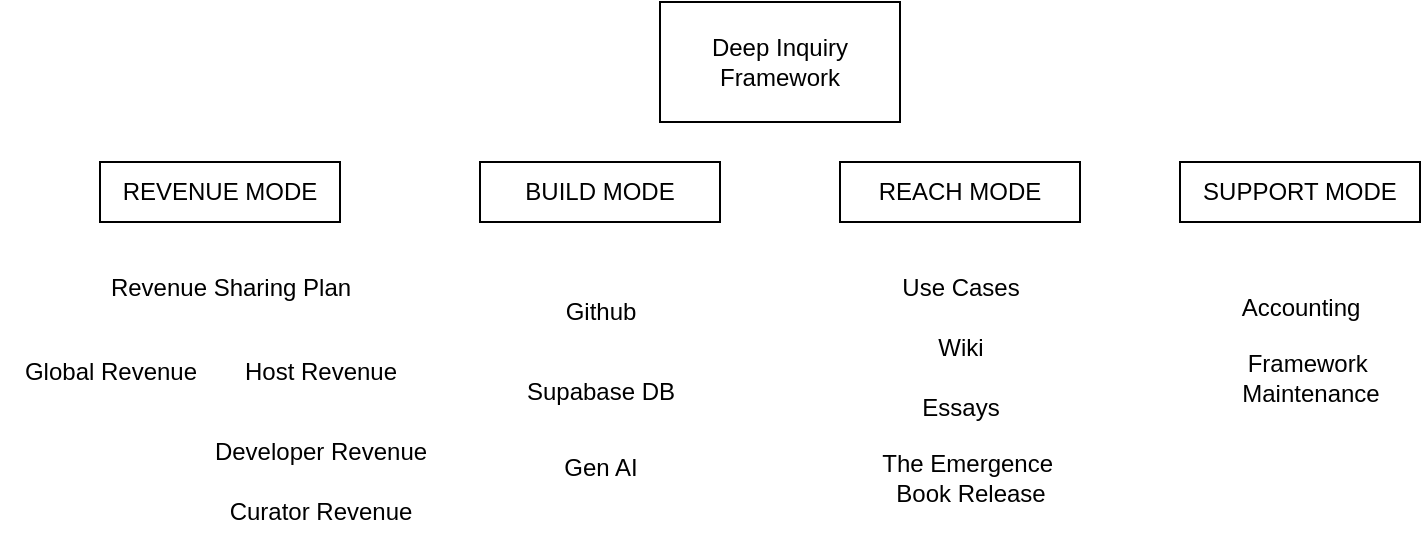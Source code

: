 <mxfile version="25.0.3">
  <diagram name="Page-1" id="UYU0pVVrhXmgeACe_DIZ">
    <mxGraphModel dx="869" dy="450" grid="1" gridSize="10" guides="1" tooltips="1" connect="1" arrows="1" fold="1" page="1" pageScale="1" pageWidth="850" pageHeight="1100" math="0" shadow="0">
      <root>
        <mxCell id="0" />
        <mxCell id="1" parent="0" />
        <mxCell id="BVEGe99WdlnJOCE__2Kp-1" value="Deep Inquiry Framework" style="rounded=0;whiteSpace=wrap;html=1;" parent="1" vertex="1">
          <mxGeometry x="440" y="30" width="120" height="60" as="geometry" />
        </mxCell>
        <mxCell id="BVEGe99WdlnJOCE__2Kp-5" value="Global Revenue" style="text;html=1;align=center;verticalAlign=middle;resizable=0;points=[];autosize=1;strokeColor=none;fillColor=none;" parent="1" vertex="1">
          <mxGeometry x="110" y="200" width="110" height="30" as="geometry" />
        </mxCell>
        <mxCell id="BVEGe99WdlnJOCE__2Kp-6" value="Host Revenue" style="text;html=1;align=center;verticalAlign=middle;resizable=0;points=[];autosize=1;strokeColor=none;fillColor=none;" parent="1" vertex="1">
          <mxGeometry x="220" y="200" width="100" height="30" as="geometry" />
        </mxCell>
        <mxCell id="BVEGe99WdlnJOCE__2Kp-7" value="Curator Revenue" style="text;html=1;align=center;verticalAlign=middle;resizable=0;points=[];autosize=1;strokeColor=none;fillColor=none;" parent="1" vertex="1">
          <mxGeometry x="215" y="270" width="110" height="30" as="geometry" />
        </mxCell>
        <mxCell id="BVEGe99WdlnJOCE__2Kp-8" value="Developer Revenue" style="text;html=1;align=center;verticalAlign=middle;resizable=0;points=[];autosize=1;strokeColor=none;fillColor=none;" parent="1" vertex="1">
          <mxGeometry x="205" y="240" width="130" height="30" as="geometry" />
        </mxCell>
        <mxCell id="BVEGe99WdlnJOCE__2Kp-9" value="Wiki" style="text;html=1;align=center;verticalAlign=middle;resizable=0;points=[];autosize=1;strokeColor=none;fillColor=none;" parent="1" vertex="1">
          <mxGeometry x="565" y="188" width="50" height="30" as="geometry" />
        </mxCell>
        <mxCell id="BVEGe99WdlnJOCE__2Kp-10" value="Github" style="text;html=1;align=center;verticalAlign=middle;resizable=0;points=[];autosize=1;strokeColor=none;fillColor=none;" parent="1" vertex="1">
          <mxGeometry x="380" y="170" width="60" height="30" as="geometry" />
        </mxCell>
        <mxCell id="BVEGe99WdlnJOCE__2Kp-12" value="Supabase DB" style="text;html=1;align=center;verticalAlign=middle;resizable=0;points=[];autosize=1;strokeColor=none;fillColor=none;" parent="1" vertex="1">
          <mxGeometry x="360" y="210" width="100" height="30" as="geometry" />
        </mxCell>
        <mxCell id="BVEGe99WdlnJOCE__2Kp-13" value="Use Cases" style="text;html=1;align=center;verticalAlign=middle;resizable=0;points=[];autosize=1;strokeColor=none;fillColor=none;" parent="1" vertex="1">
          <mxGeometry x="550" y="158" width="80" height="30" as="geometry" />
        </mxCell>
        <mxCell id="BVEGe99WdlnJOCE__2Kp-14" value="Essays" style="text;html=1;align=center;verticalAlign=middle;resizable=0;points=[];autosize=1;strokeColor=none;fillColor=none;" parent="1" vertex="1">
          <mxGeometry x="560" y="218" width="60" height="30" as="geometry" />
        </mxCell>
        <mxCell id="BVEGe99WdlnJOCE__2Kp-15" value="Revenue Sharing Plan" style="text;html=1;align=center;verticalAlign=middle;resizable=0;points=[];autosize=1;strokeColor=none;fillColor=none;" parent="1" vertex="1">
          <mxGeometry x="155" y="158" width="140" height="30" as="geometry" />
        </mxCell>
        <mxCell id="BVEGe99WdlnJOCE__2Kp-16" value="REVENUE MODE" style="rounded=0;whiteSpace=wrap;html=1;" parent="1" vertex="1">
          <mxGeometry x="160" y="110" width="120" height="30" as="geometry" />
        </mxCell>
        <mxCell id="BVEGe99WdlnJOCE__2Kp-17" value="BUILD MODE" style="rounded=0;whiteSpace=wrap;html=1;" parent="1" vertex="1">
          <mxGeometry x="350" y="110" width="120" height="30" as="geometry" />
        </mxCell>
        <mxCell id="BVEGe99WdlnJOCE__2Kp-19" value="REACH MODE" style="rounded=0;whiteSpace=wrap;html=1;" parent="1" vertex="1">
          <mxGeometry x="530" y="110" width="120" height="30" as="geometry" />
        </mxCell>
        <mxCell id="BVEGe99WdlnJOCE__2Kp-20" value="SUPPORT MODE" style="rounded=0;whiteSpace=wrap;html=1;" parent="1" vertex="1">
          <mxGeometry x="700" y="110" width="120" height="30" as="geometry" />
        </mxCell>
        <mxCell id="BVEGe99WdlnJOCE__2Kp-21" value="The Emergence&amp;nbsp;&lt;div&gt;Book Release&lt;/div&gt;" style="text;html=1;align=center;verticalAlign=middle;resizable=0;points=[];autosize=1;strokeColor=none;fillColor=none;" parent="1" vertex="1">
          <mxGeometry x="540" y="248" width="110" height="40" as="geometry" />
        </mxCell>
        <mxCell id="BVEGe99WdlnJOCE__2Kp-23" value="Gen AI" style="text;html=1;align=center;verticalAlign=middle;resizable=0;points=[];autosize=1;strokeColor=none;fillColor=none;" parent="1" vertex="1">
          <mxGeometry x="380" y="248" width="60" height="30" as="geometry" />
        </mxCell>
        <mxCell id="BVEGe99WdlnJOCE__2Kp-24" value="Accounting" style="text;html=1;align=center;verticalAlign=middle;resizable=0;points=[];autosize=1;strokeColor=none;fillColor=none;" parent="1" vertex="1">
          <mxGeometry x="720" y="168" width="80" height="30" as="geometry" />
        </mxCell>
        <mxCell id="BVEGe99WdlnJOCE__2Kp-25" value="Framework&amp;nbsp;&lt;div&gt;Maintenance&lt;/div&gt;" style="text;html=1;align=center;verticalAlign=middle;resizable=0;points=[];autosize=1;strokeColor=none;fillColor=none;" parent="1" vertex="1">
          <mxGeometry x="720" y="198" width="90" height="40" as="geometry" />
        </mxCell>
      </root>
    </mxGraphModel>
  </diagram>
</mxfile>
